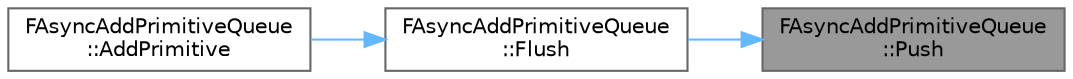 digraph "FAsyncAddPrimitiveQueue::Push"
{
 // INTERACTIVE_SVG=YES
 // LATEX_PDF_SIZE
  bgcolor="transparent";
  edge [fontname=Helvetica,fontsize=10,labelfontname=Helvetica,labelfontsize=10];
  node [fontname=Helvetica,fontsize=10,shape=box,height=0.2,width=0.4];
  rankdir="RL";
  Node1 [id="Node000001",label="FAsyncAddPrimitiveQueue\l::Push",height=0.2,width=0.4,color="gray40", fillcolor="grey60", style="filled", fontcolor="black",tooltip=" "];
  Node1 -> Node2 [id="edge1_Node000001_Node000002",dir="back",color="steelblue1",style="solid",tooltip=" "];
  Node2 [id="Node000002",label="FAsyncAddPrimitiveQueue\l::Flush",height=0.2,width=0.4,color="grey40", fillcolor="white", style="filled",URL="$d7/dd3/structFAsyncAddPrimitiveQueue.html#a0e33313ebbef81dabbd33898635fd7e9",tooltip=" "];
  Node2 -> Node3 [id="edge2_Node000002_Node000003",dir="back",color="steelblue1",style="solid",tooltip=" "];
  Node3 [id="Node000003",label="FAsyncAddPrimitiveQueue\l::AddPrimitive",height=0.2,width=0.4,color="grey40", fillcolor="white", style="filled",URL="$d7/dd3/structFAsyncAddPrimitiveQueue.html#a9562c59d76665f29bed4d170b6ee4841",tooltip=" "];
}
